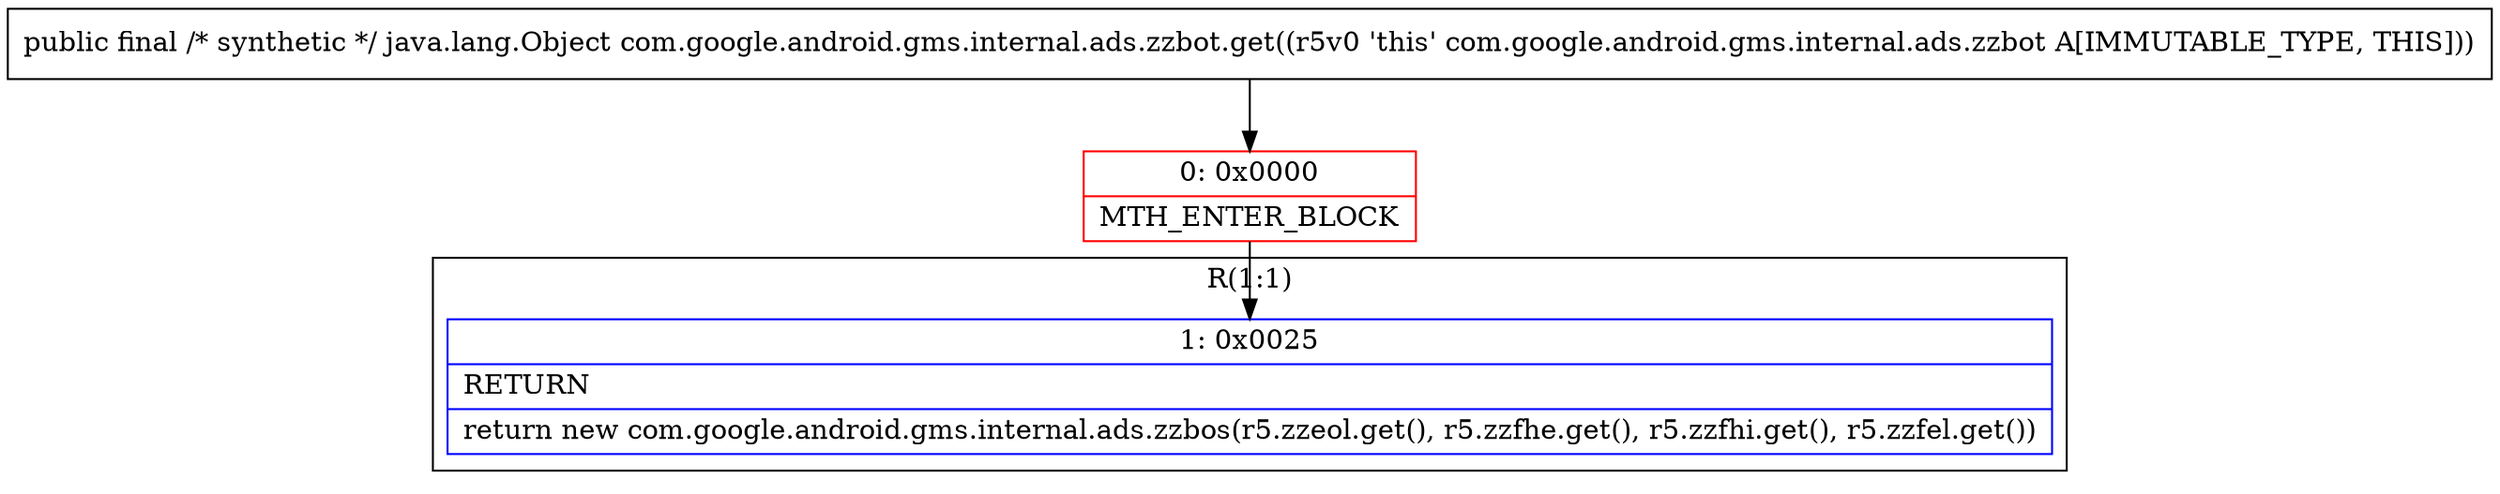 digraph "CFG forcom.google.android.gms.internal.ads.zzbot.get()Ljava\/lang\/Object;" {
subgraph cluster_Region_1451295451 {
label = "R(1:1)";
node [shape=record,color=blue];
Node_1 [shape=record,label="{1\:\ 0x0025|RETURN\l|return new com.google.android.gms.internal.ads.zzbos(r5.zzeol.get(), r5.zzfhe.get(), r5.zzfhi.get(), r5.zzfel.get())\l}"];
}
Node_0 [shape=record,color=red,label="{0\:\ 0x0000|MTH_ENTER_BLOCK\l}"];
MethodNode[shape=record,label="{public final \/* synthetic *\/ java.lang.Object com.google.android.gms.internal.ads.zzbot.get((r5v0 'this' com.google.android.gms.internal.ads.zzbot A[IMMUTABLE_TYPE, THIS])) }"];
MethodNode -> Node_0;
Node_0 -> Node_1;
}

